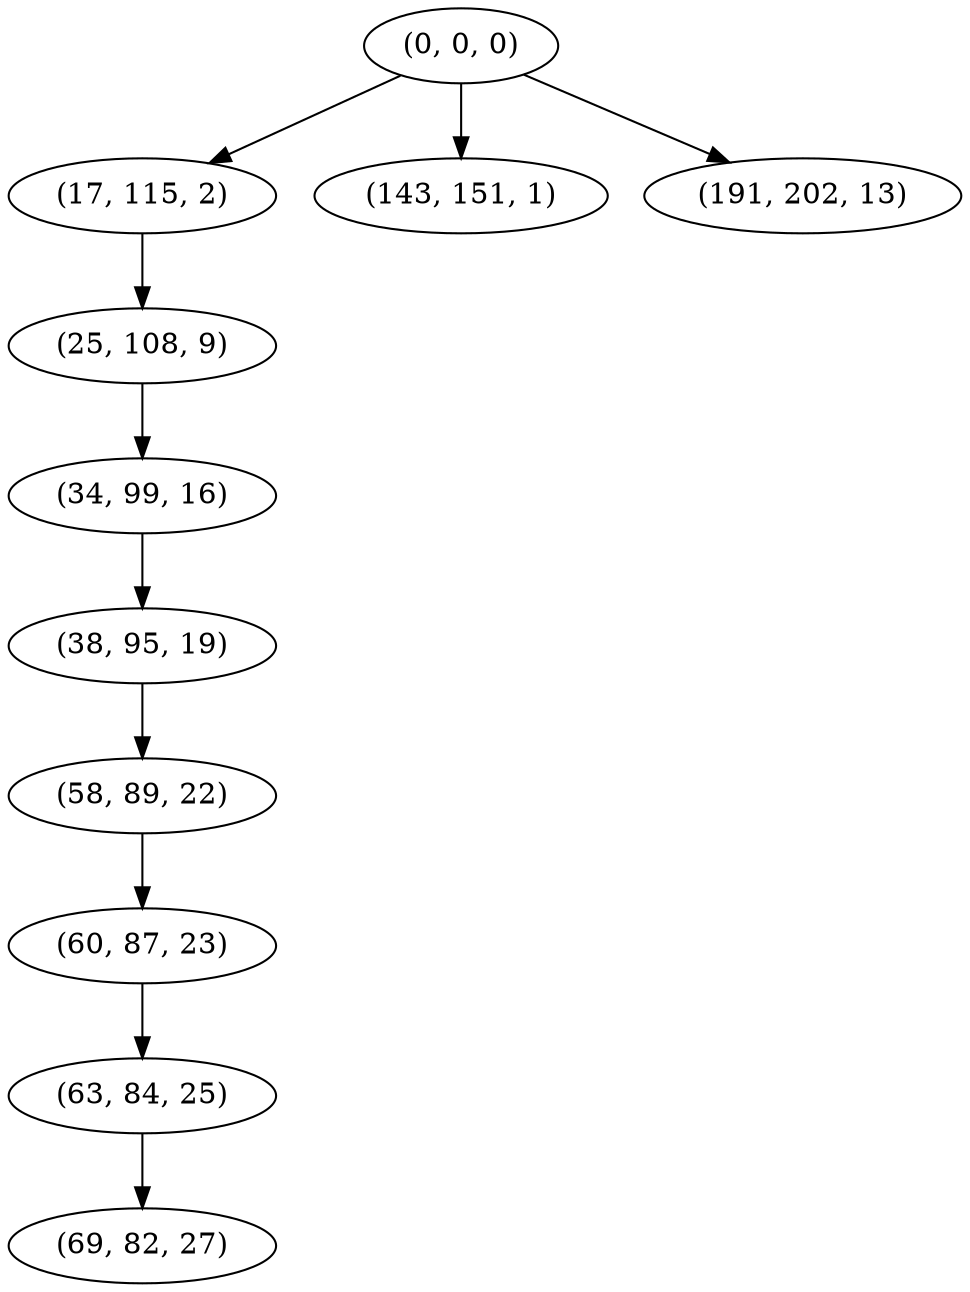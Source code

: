 digraph tree {
    "(0, 0, 0)";
    "(17, 115, 2)";
    "(25, 108, 9)";
    "(34, 99, 16)";
    "(38, 95, 19)";
    "(58, 89, 22)";
    "(60, 87, 23)";
    "(63, 84, 25)";
    "(69, 82, 27)";
    "(143, 151, 1)";
    "(191, 202, 13)";
    "(0, 0, 0)" -> "(17, 115, 2)";
    "(0, 0, 0)" -> "(143, 151, 1)";
    "(0, 0, 0)" -> "(191, 202, 13)";
    "(17, 115, 2)" -> "(25, 108, 9)";
    "(25, 108, 9)" -> "(34, 99, 16)";
    "(34, 99, 16)" -> "(38, 95, 19)";
    "(38, 95, 19)" -> "(58, 89, 22)";
    "(58, 89, 22)" -> "(60, 87, 23)";
    "(60, 87, 23)" -> "(63, 84, 25)";
    "(63, 84, 25)" -> "(69, 82, 27)";
}
